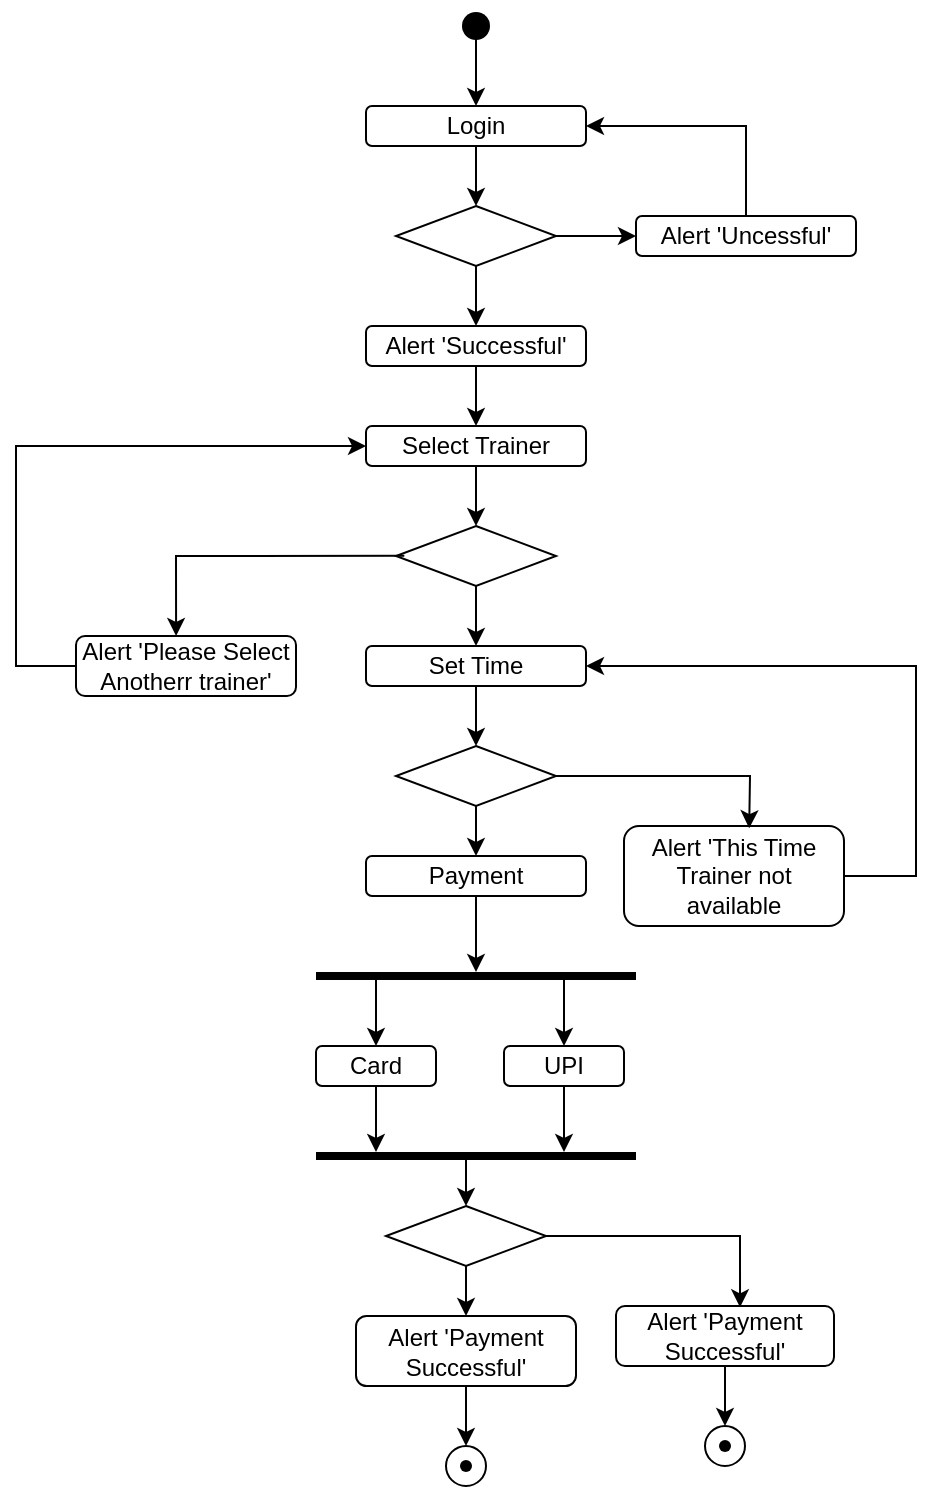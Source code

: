 <mxfile version="25.0.3">
  <diagram name="Page-1" id="zHkG0bOet_GoR9z3jJhl">
    <mxGraphModel dx="1651" dy="913" grid="1" gridSize="10" guides="1" tooltips="1" connect="1" arrows="1" fold="1" page="1" pageScale="1" pageWidth="827" pageHeight="1169" math="0" shadow="0">
      <root>
        <mxCell id="0" />
        <mxCell id="1" parent="0" />
        <mxCell id="WswgqkCGEf2As4siVojp-1" value="" style="shape=waypoint;sketch=0;fillStyle=solid;size=6;pointerEvents=1;points=[];fillColor=none;resizable=0;rotatable=0;perimeter=centerPerimeter;snapToPoint=1;strokeWidth=5;" vertex="1" parent="1">
          <mxGeometry x="330" y="30" width="20" height="20" as="geometry" />
        </mxCell>
        <mxCell id="WswgqkCGEf2As4siVojp-2" value="" style="rhombus;whiteSpace=wrap;html=1;" vertex="1" parent="1">
          <mxGeometry x="300" y="130" width="80" height="30" as="geometry" />
        </mxCell>
        <mxCell id="WswgqkCGEf2As4siVojp-3" value="Login" style="rounded=1;whiteSpace=wrap;html=1;" vertex="1" parent="1">
          <mxGeometry x="285" y="80" width="110" height="20" as="geometry" />
        </mxCell>
        <mxCell id="WswgqkCGEf2As4siVojp-4" value="" style="endArrow=classic;html=1;rounded=0;exitX=0.462;exitY=1.107;exitDx=0;exitDy=0;exitPerimeter=0;entryX=0.5;entryY=0;entryDx=0;entryDy=0;" edge="1" parent="1" source="WswgqkCGEf2As4siVojp-1" target="WswgqkCGEf2As4siVojp-3">
          <mxGeometry width="50" height="50" relative="1" as="geometry">
            <mxPoint x="270" y="110" as="sourcePoint" />
            <mxPoint x="320" y="60" as="targetPoint" />
            <Array as="points" />
          </mxGeometry>
        </mxCell>
        <mxCell id="WswgqkCGEf2As4siVojp-5" value="" style="edgeStyle=none;orthogonalLoop=1;jettySize=auto;html=1;rounded=0;exitX=0.5;exitY=1;exitDx=0;exitDy=0;entryX=0.5;entryY=0;entryDx=0;entryDy=0;" edge="1" parent="1" source="WswgqkCGEf2As4siVojp-3" target="WswgqkCGEf2As4siVojp-2">
          <mxGeometry width="100" relative="1" as="geometry">
            <mxPoint x="290" y="110" as="sourcePoint" />
            <mxPoint x="390" y="110" as="targetPoint" />
            <Array as="points" />
          </mxGeometry>
        </mxCell>
        <mxCell id="WswgqkCGEf2As4siVojp-6" value="Alert &#39;Uncessful&#39;" style="rounded=1;whiteSpace=wrap;html=1;" vertex="1" parent="1">
          <mxGeometry x="420" y="135" width="110" height="20" as="geometry" />
        </mxCell>
        <mxCell id="WswgqkCGEf2As4siVojp-7" value="" style="edgeStyle=none;orthogonalLoop=1;jettySize=auto;html=1;rounded=0;exitX=1;exitY=0.5;exitDx=0;exitDy=0;entryX=0;entryY=0.5;entryDx=0;entryDy=0;" edge="1" parent="1" source="WswgqkCGEf2As4siVojp-2" target="WswgqkCGEf2As4siVojp-6">
          <mxGeometry width="100" relative="1" as="geometry">
            <mxPoint x="360" y="150" as="sourcePoint" />
            <mxPoint x="460" y="150" as="targetPoint" />
            <Array as="points" />
          </mxGeometry>
        </mxCell>
        <mxCell id="WswgqkCGEf2As4siVojp-8" value="" style="edgeStyle=none;orthogonalLoop=1;jettySize=auto;html=1;rounded=0;entryX=1;entryY=0.5;entryDx=0;entryDy=0;exitX=0.5;exitY=0;exitDx=0;exitDy=0;" edge="1" parent="1" source="WswgqkCGEf2As4siVojp-6" target="WswgqkCGEf2As4siVojp-3">
          <mxGeometry width="100" relative="1" as="geometry">
            <mxPoint x="440" y="110" as="sourcePoint" />
            <mxPoint x="540" y="110" as="targetPoint" />
            <Array as="points">
              <mxPoint x="475" y="90" />
            </Array>
          </mxGeometry>
        </mxCell>
        <mxCell id="WswgqkCGEf2As4siVojp-9" value="Alert &#39;Successful&#39;" style="rounded=1;whiteSpace=wrap;html=1;" vertex="1" parent="1">
          <mxGeometry x="285" y="190" width="110" height="20" as="geometry" />
        </mxCell>
        <mxCell id="WswgqkCGEf2As4siVojp-10" value="Select Trainer" style="rounded=1;whiteSpace=wrap;html=1;" vertex="1" parent="1">
          <mxGeometry x="285" y="240" width="110" height="20" as="geometry" />
        </mxCell>
        <mxCell id="WswgqkCGEf2As4siVojp-12" value="Set Time" style="rounded=1;whiteSpace=wrap;html=1;" vertex="1" parent="1">
          <mxGeometry x="285" y="350" width="110" height="20" as="geometry" />
        </mxCell>
        <mxCell id="WswgqkCGEf2As4siVojp-13" value="Alert &#39;Please Select Anotherr trainer&#39;" style="rounded=1;whiteSpace=wrap;html=1;" vertex="1" parent="1">
          <mxGeometry x="140" y="345" width="110" height="30" as="geometry" />
        </mxCell>
        <mxCell id="WswgqkCGEf2As4siVojp-15" value="" style="rhombus;whiteSpace=wrap;html=1;" vertex="1" parent="1">
          <mxGeometry x="300" y="290" width="80" height="30" as="geometry" />
        </mxCell>
        <mxCell id="WswgqkCGEf2As4siVojp-16" value="" style="endArrow=classic;html=1;rounded=0;exitX=0.5;exitY=1;exitDx=0;exitDy=0;entryX=0.5;entryY=0;entryDx=0;entryDy=0;" edge="1" parent="1" source="WswgqkCGEf2As4siVojp-2" target="WswgqkCGEf2As4siVojp-9">
          <mxGeometry width="50" height="50" relative="1" as="geometry">
            <mxPoint x="240" y="250" as="sourcePoint" />
            <mxPoint x="290" y="200" as="targetPoint" />
          </mxGeometry>
        </mxCell>
        <mxCell id="WswgqkCGEf2As4siVojp-17" value="" style="endArrow=classic;html=1;rounded=0;exitX=0.5;exitY=1;exitDx=0;exitDy=0;entryX=0.5;entryY=0;entryDx=0;entryDy=0;" edge="1" parent="1" source="WswgqkCGEf2As4siVojp-9" target="WswgqkCGEf2As4siVojp-10">
          <mxGeometry width="50" height="50" relative="1" as="geometry">
            <mxPoint x="190" y="280" as="sourcePoint" />
            <mxPoint x="240" y="230" as="targetPoint" />
          </mxGeometry>
        </mxCell>
        <mxCell id="WswgqkCGEf2As4siVojp-18" value="" style="endArrow=classic;html=1;rounded=0;exitX=0.5;exitY=1;exitDx=0;exitDy=0;entryX=0.5;entryY=0;entryDx=0;entryDy=0;" edge="1" parent="1" source="WswgqkCGEf2As4siVojp-10">
          <mxGeometry width="50" height="50" relative="1" as="geometry">
            <mxPoint x="340" y="300" as="sourcePoint" />
            <mxPoint x="340.0" y="290" as="targetPoint" />
          </mxGeometry>
        </mxCell>
        <mxCell id="WswgqkCGEf2As4siVojp-20" value="" style="endArrow=classic;html=1;rounded=0;exitX=0.5;exitY=1;exitDx=0;exitDy=0;entryX=0.5;entryY=0;entryDx=0;entryDy=0;" edge="1" parent="1" source="WswgqkCGEf2As4siVojp-15" target="WswgqkCGEf2As4siVojp-12">
          <mxGeometry width="50" height="50" relative="1" as="geometry">
            <mxPoint x="190" y="510" as="sourcePoint" />
            <mxPoint x="240" y="460" as="targetPoint" />
          </mxGeometry>
        </mxCell>
        <mxCell id="WswgqkCGEf2As4siVojp-22" value="" style="endArrow=classic;html=1;rounded=0;entryX=0.455;entryY=0;entryDx=0;entryDy=0;entryPerimeter=0;exitX=0.052;exitY=0.495;exitDx=0;exitDy=0;exitPerimeter=0;" edge="1" parent="1" source="WswgqkCGEf2As4siVojp-15" target="WswgqkCGEf2As4siVojp-13">
          <mxGeometry width="50" height="50" relative="1" as="geometry">
            <mxPoint x="290" y="360" as="sourcePoint" />
            <mxPoint x="310" y="400" as="targetPoint" />
            <Array as="points">
              <mxPoint x="190" y="305" />
            </Array>
          </mxGeometry>
        </mxCell>
        <mxCell id="WswgqkCGEf2As4siVojp-23" value="" style="ellipse;whiteSpace=wrap;html=1;aspect=fixed;" vertex="1" parent="1">
          <mxGeometry x="325" y="750" width="20" height="20" as="geometry" />
        </mxCell>
        <mxCell id="WswgqkCGEf2As4siVojp-24" value="" style="shape=waypoint;sketch=0;fillStyle=solid;size=6;pointerEvents=1;points=[];fillColor=none;resizable=0;rotatable=0;perimeter=centerPerimeter;snapToPoint=1;" vertex="1" parent="1">
          <mxGeometry x="325" y="750" width="20" height="20" as="geometry" />
        </mxCell>
        <mxCell id="WswgqkCGEf2As4siVojp-27" value="" style="endArrow=classic;html=1;rounded=0;exitX=0.5;exitY=1;exitDx=0;exitDy=0;entryX=0.5;entryY=0;entryDx=0;entryDy=0;" edge="1" parent="1" source="WswgqkCGEf2As4siVojp-64" target="WswgqkCGEf2As4siVojp-23">
          <mxGeometry width="50" height="50" relative="1" as="geometry">
            <mxPoint x="335" y="730" as="sourcePoint" />
            <mxPoint x="300" y="730" as="targetPoint" />
          </mxGeometry>
        </mxCell>
        <mxCell id="WswgqkCGEf2As4siVojp-29" value="" style="endArrow=classic;html=1;rounded=0;exitX=0;exitY=0.5;exitDx=0;exitDy=0;entryX=0;entryY=0.5;entryDx=0;entryDy=0;" edge="1" parent="1" source="WswgqkCGEf2As4siVojp-13" target="WswgqkCGEf2As4siVojp-10">
          <mxGeometry width="50" height="50" relative="1" as="geometry">
            <mxPoint x="180" y="410" as="sourcePoint" />
            <mxPoint x="230" y="360" as="targetPoint" />
            <Array as="points">
              <mxPoint x="110" y="360" />
              <mxPoint x="110" y="250" />
            </Array>
          </mxGeometry>
        </mxCell>
        <mxCell id="WswgqkCGEf2As4siVojp-30" value="" style="rhombus;whiteSpace=wrap;html=1;" vertex="1" parent="1">
          <mxGeometry x="300" y="400" width="80" height="30" as="geometry" />
        </mxCell>
        <mxCell id="WswgqkCGEf2As4siVojp-31" value="" style="endArrow=classic;html=1;rounded=0;exitX=0.5;exitY=1;exitDx=0;exitDy=0;entryX=0.5;entryY=0;entryDx=0;entryDy=0;" edge="1" parent="1" source="WswgqkCGEf2As4siVojp-12" target="WswgqkCGEf2As4siVojp-30">
          <mxGeometry width="50" height="50" relative="1" as="geometry">
            <mxPoint x="60" y="570" as="sourcePoint" />
            <mxPoint x="110" y="520" as="targetPoint" />
          </mxGeometry>
        </mxCell>
        <mxCell id="WswgqkCGEf2As4siVojp-33" value="Alert &#39;This Time Trainer not available" style="rounded=1;whiteSpace=wrap;html=1;" vertex="1" parent="1">
          <mxGeometry x="414" y="440" width="110" height="50" as="geometry" />
        </mxCell>
        <mxCell id="WswgqkCGEf2As4siVojp-34" value="" style="endArrow=classic;html=1;rounded=0;exitX=1;exitY=0.5;exitDx=0;exitDy=0;entryX=0.569;entryY=0.022;entryDx=0;entryDy=0;entryPerimeter=0;" edge="1" parent="1" source="WswgqkCGEf2As4siVojp-30" target="WswgqkCGEf2As4siVojp-33">
          <mxGeometry width="50" height="50" relative="1" as="geometry">
            <mxPoint x="350" y="510" as="sourcePoint" />
            <mxPoint x="400" y="460" as="targetPoint" />
            <Array as="points">
              <mxPoint x="477" y="415" />
            </Array>
          </mxGeometry>
        </mxCell>
        <mxCell id="WswgqkCGEf2As4siVojp-35" value="Payment" style="rounded=1;whiteSpace=wrap;html=1;" vertex="1" parent="1">
          <mxGeometry x="285" y="455" width="110" height="20" as="geometry" />
        </mxCell>
        <mxCell id="WswgqkCGEf2As4siVojp-36" value="" style="endArrow=classic;html=1;rounded=0;exitX=0.5;exitY=1;exitDx=0;exitDy=0;entryX=0.5;entryY=0;entryDx=0;entryDy=0;" edge="1" parent="1" source="WswgqkCGEf2As4siVojp-30" target="WswgqkCGEf2As4siVojp-35">
          <mxGeometry width="50" height="50" relative="1" as="geometry">
            <mxPoint x="180" y="630" as="sourcePoint" />
            <mxPoint x="230" y="580" as="targetPoint" />
          </mxGeometry>
        </mxCell>
        <mxCell id="WswgqkCGEf2As4siVojp-44" value="Card" style="rounded=1;whiteSpace=wrap;html=1;" vertex="1" parent="1">
          <mxGeometry x="260" y="550" width="60" height="20" as="geometry" />
        </mxCell>
        <mxCell id="WswgqkCGEf2As4siVojp-45" value="UPI" style="rounded=1;whiteSpace=wrap;html=1;" vertex="1" parent="1">
          <mxGeometry x="354" y="550" width="60" height="20" as="geometry" />
        </mxCell>
        <mxCell id="WswgqkCGEf2As4siVojp-46" value="" style="endArrow=classic;html=1;rounded=0;entryX=0.5;entryY=0;entryDx=0;entryDy=0;" edge="1" parent="1" source="WswgqkCGEf2As4siVojp-50" target="WswgqkCGEf2As4siVojp-44">
          <mxGeometry width="50" height="50" relative="1" as="geometry">
            <mxPoint x="340" y="530" as="sourcePoint" />
            <mxPoint x="220" y="540" as="targetPoint" />
          </mxGeometry>
        </mxCell>
        <mxCell id="WswgqkCGEf2As4siVojp-47" value="" style="endArrow=classic;html=1;rounded=0;entryX=0.5;entryY=0;entryDx=0;entryDy=0;" edge="1" parent="1" source="WswgqkCGEf2As4siVojp-50" target="WswgqkCGEf2As4siVojp-45">
          <mxGeometry width="50" height="50" relative="1" as="geometry">
            <mxPoint x="384" y="520" as="sourcePoint" />
            <mxPoint x="510" y="560" as="targetPoint" />
          </mxGeometry>
        </mxCell>
        <mxCell id="WswgqkCGEf2As4siVojp-48" value="" style="endArrow=classic;html=1;rounded=0;exitX=0.5;exitY=1;exitDx=0;exitDy=0;" edge="1" parent="1" source="WswgqkCGEf2As4siVojp-44" target="WswgqkCGEf2As4siVojp-53">
          <mxGeometry width="50" height="50" relative="1" as="geometry">
            <mxPoint x="150" y="650" as="sourcePoint" />
            <mxPoint x="290" y="600" as="targetPoint" />
          </mxGeometry>
        </mxCell>
        <mxCell id="WswgqkCGEf2As4siVojp-49" value="" style="endArrow=classic;html=1;rounded=0;exitX=0.5;exitY=1;exitDx=0;exitDy=0;" edge="1" parent="1" source="WswgqkCGEf2As4siVojp-45" target="WswgqkCGEf2As4siVojp-53">
          <mxGeometry width="50" height="50" relative="1" as="geometry">
            <mxPoint x="510" y="670" as="sourcePoint" />
            <mxPoint x="384" y="600" as="targetPoint" />
          </mxGeometry>
        </mxCell>
        <mxCell id="WswgqkCGEf2As4siVojp-51" value="" style="endArrow=classic;html=1;rounded=0;exitX=0.5;exitY=1;exitDx=0;exitDy=0;" edge="1" parent="1" source="WswgqkCGEf2As4siVojp-35" target="WswgqkCGEf2As4siVojp-50">
          <mxGeometry width="50" height="50" relative="1" as="geometry">
            <mxPoint x="340" y="475" as="sourcePoint" />
            <mxPoint x="340" y="520" as="targetPoint" />
          </mxGeometry>
        </mxCell>
        <mxCell id="WswgqkCGEf2As4siVojp-50" value="" style="line;strokeWidth=4;html=1;perimeter=backbonePerimeter;points=[];outlineConnect=0;" vertex="1" parent="1">
          <mxGeometry x="260" y="510" width="160" height="10" as="geometry" />
        </mxCell>
        <mxCell id="WswgqkCGEf2As4siVojp-53" value="" style="line;strokeWidth=4;html=1;perimeter=backbonePerimeter;points=[];outlineConnect=0;" vertex="1" parent="1">
          <mxGeometry x="260" y="600" width="160" height="10" as="geometry" />
        </mxCell>
        <mxCell id="WswgqkCGEf2As4siVojp-61" value="" style="rhombus;whiteSpace=wrap;html=1;" vertex="1" parent="1">
          <mxGeometry x="295" y="630" width="80" height="30" as="geometry" />
        </mxCell>
        <mxCell id="WswgqkCGEf2As4siVojp-62" value="Alert &#39;Payment Successful&#39;" style="rounded=1;whiteSpace=wrap;html=1;" vertex="1" parent="1">
          <mxGeometry x="410" y="680" width="109" height="30" as="geometry" />
        </mxCell>
        <mxCell id="WswgqkCGEf2As4siVojp-63" value="" style="endArrow=classic;html=1;rounded=0;exitX=1;exitY=0.5;exitDx=0;exitDy=0;entryX=0.569;entryY=0.022;entryDx=0;entryDy=0;entryPerimeter=0;" edge="1" parent="1" source="WswgqkCGEf2As4siVojp-61" target="WswgqkCGEf2As4siVojp-62">
          <mxGeometry width="50" height="50" relative="1" as="geometry">
            <mxPoint x="345" y="740" as="sourcePoint" />
            <mxPoint x="395" y="690" as="targetPoint" />
            <Array as="points">
              <mxPoint x="472" y="645" />
            </Array>
          </mxGeometry>
        </mxCell>
        <mxCell id="WswgqkCGEf2As4siVojp-64" value="Alert &#39;Payment Successful&#39;" style="rounded=1;whiteSpace=wrap;html=1;" vertex="1" parent="1">
          <mxGeometry x="280" y="685" width="110" height="35" as="geometry" />
        </mxCell>
        <mxCell id="WswgqkCGEf2As4siVojp-65" value="" style="endArrow=classic;html=1;rounded=0;exitX=0.5;exitY=1;exitDx=0;exitDy=0;entryX=0.5;entryY=0;entryDx=0;entryDy=0;" edge="1" parent="1" source="WswgqkCGEf2As4siVojp-61" target="WswgqkCGEf2As4siVojp-64">
          <mxGeometry width="50" height="50" relative="1" as="geometry">
            <mxPoint x="175" y="860" as="sourcePoint" />
            <mxPoint x="225" y="810" as="targetPoint" />
          </mxGeometry>
        </mxCell>
        <mxCell id="WswgqkCGEf2As4siVojp-66" value="" style="endArrow=classic;html=1;rounded=0;entryX=0.5;entryY=0;entryDx=0;entryDy=0;" edge="1" parent="1" source="WswgqkCGEf2As4siVojp-53" target="WswgqkCGEf2As4siVojp-61">
          <mxGeometry width="50" height="50" relative="1" as="geometry">
            <mxPoint x="310" y="760" as="sourcePoint" />
            <mxPoint x="260" y="660" as="targetPoint" />
          </mxGeometry>
        </mxCell>
        <mxCell id="WswgqkCGEf2As4siVojp-70" value="" style="ellipse;whiteSpace=wrap;html=1;aspect=fixed;" vertex="1" parent="1">
          <mxGeometry x="454.5" y="740" width="20" height="20" as="geometry" />
        </mxCell>
        <mxCell id="WswgqkCGEf2As4siVojp-71" value="" style="shape=waypoint;sketch=0;fillStyle=solid;size=6;pointerEvents=1;points=[];fillColor=none;resizable=0;rotatable=0;perimeter=centerPerimeter;snapToPoint=1;" vertex="1" parent="1">
          <mxGeometry x="454.5" y="740" width="20" height="20" as="geometry" />
        </mxCell>
        <mxCell id="WswgqkCGEf2As4siVojp-72" value="" style="endArrow=classic;html=1;rounded=0;exitX=0.5;exitY=1;exitDx=0;exitDy=0;entryX=0.5;entryY=0;entryDx=0;entryDy=0;" edge="1" parent="1" source="WswgqkCGEf2As4siVojp-62" target="WswgqkCGEf2As4siVojp-70">
          <mxGeometry width="50" height="50" relative="1" as="geometry">
            <mxPoint x="390" y="750" as="sourcePoint" />
            <mxPoint x="400.5" y="830" as="targetPoint" />
          </mxGeometry>
        </mxCell>
        <mxCell id="WswgqkCGEf2As4siVojp-73" value="" style="endArrow=classic;html=1;rounded=0;exitX=1;exitY=0.5;exitDx=0;exitDy=0;entryX=1;entryY=0.5;entryDx=0;entryDy=0;" edge="1" parent="1" source="WswgqkCGEf2As4siVojp-33" target="WswgqkCGEf2As4siVojp-12">
          <mxGeometry width="50" height="50" relative="1" as="geometry">
            <mxPoint x="500" y="450" as="sourcePoint" />
            <mxPoint x="550" y="400" as="targetPoint" />
            <Array as="points">
              <mxPoint x="560" y="465" />
              <mxPoint x="560" y="360" />
            </Array>
          </mxGeometry>
        </mxCell>
      </root>
    </mxGraphModel>
  </diagram>
</mxfile>
